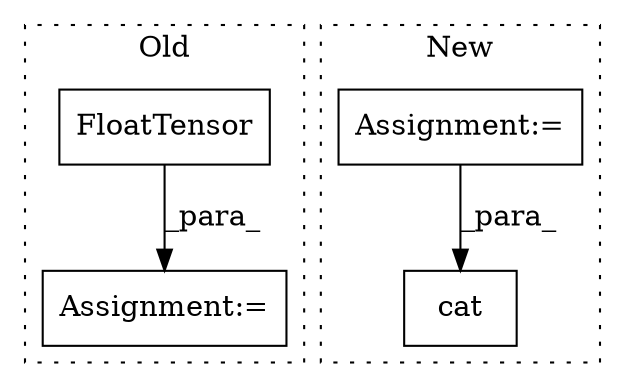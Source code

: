 digraph G {
subgraph cluster0 {
1 [label="FloatTensor" a="32" s="1075,1097" l="12,1" shape="box"];
4 [label="Assignment:=" a="7" s="1068" l="1" shape="box"];
label = "Old";
style="dotted";
}
subgraph cluster1 {
2 [label="cat" a="32" s="632,694" l="4,1" shape="box"];
3 [label="Assignment:=" a="7" s="484" l="1" shape="box"];
label = "New";
style="dotted";
}
1 -> 4 [label="_para_"];
3 -> 2 [label="_para_"];
}